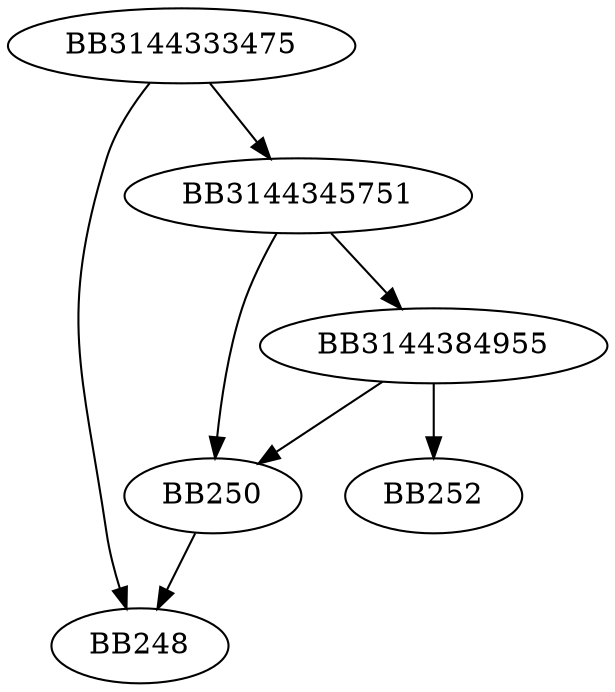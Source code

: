 digraph G{
	BB3144333475->BB248;
	BB3144333475->BB3144345751;
	BB3144345751->BB250;
	BB3144345751->BB3144384955;
	BB3144384955->BB250;
	BB3144384955->BB252;
	BB250->BB248;
}
